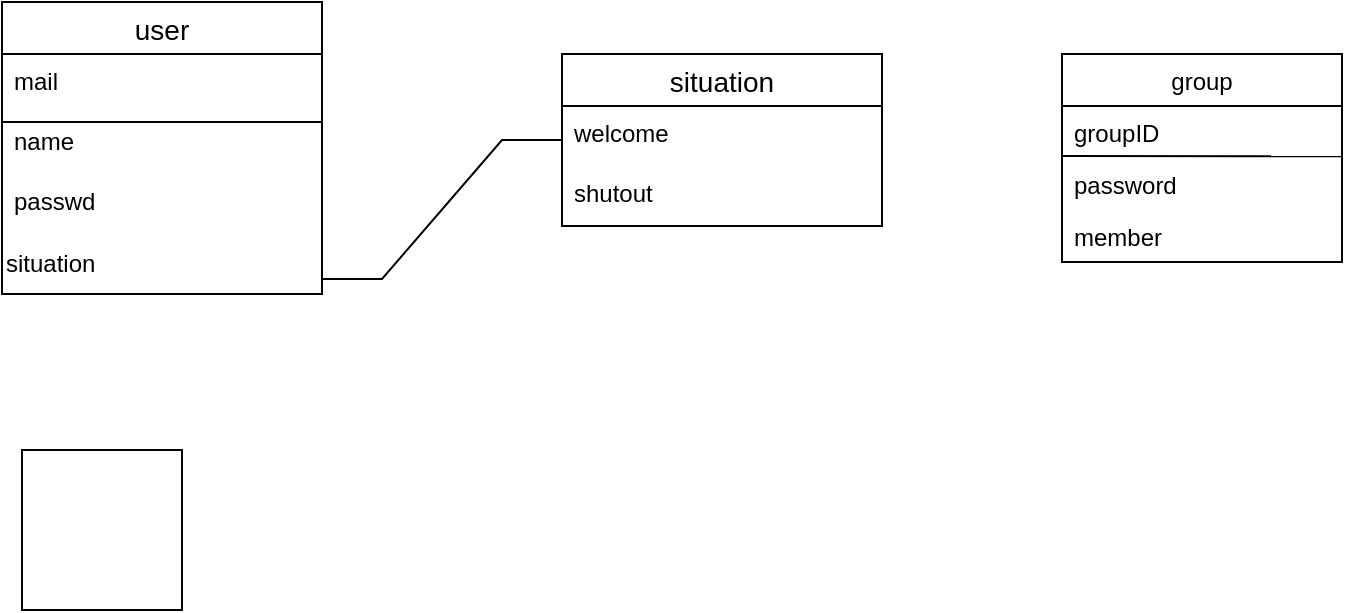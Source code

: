 <mxfile version="20.5.1" type="github" pages="2">
  <diagram id="R2lEEEUBdFMjLlhIrx00" name="データベース">
    <mxGraphModel dx="1346" dy="716" grid="1" gridSize="10" guides="1" tooltips="1" connect="1" arrows="1" fold="1" page="1" pageScale="1" pageWidth="850" pageHeight="1100" math="0" shadow="0" extFonts="Permanent Marker^https://fonts.googleapis.com/css?family=Permanent+Marker">
      <root>
        <mxCell id="0" />
        <mxCell id="1" parent="0" />
        <mxCell id="aj6Kg2OsS2jxbSp1Vwx0-1" value="user" style="swimlane;fontStyle=0;childLayout=stackLayout;horizontal=1;startSize=26;horizontalStack=0;resizeParent=1;resizeParentMax=0;resizeLast=0;collapsible=1;marginBottom=0;align=center;fontSize=14;" parent="1" vertex="1">
          <mxGeometry x="120" y="180" width="160" height="146" as="geometry" />
        </mxCell>
        <mxCell id="aj6Kg2OsS2jxbSp1Vwx0-2" value="mail" style="text;strokeColor=none;fillColor=none;spacingLeft=4;spacingRight=4;overflow=hidden;rotatable=0;points=[[0,0.5],[1,0.5]];portConstraint=eastwest;fontSize=12;" parent="aj6Kg2OsS2jxbSp1Vwx0-1" vertex="1">
          <mxGeometry y="26" width="160" height="30" as="geometry" />
        </mxCell>
        <mxCell id="VBLQJvZVRpHeq1K6qIMy-1" value="" style="endArrow=none;html=1;rounded=0;" parent="aj6Kg2OsS2jxbSp1Vwx0-1" edge="1">
          <mxGeometry relative="1" as="geometry">
            <mxPoint y="60" as="sourcePoint" />
            <mxPoint x="160" y="60" as="targetPoint" />
            <Array as="points">
              <mxPoint x="80" y="60" />
              <mxPoint x="90" y="60" />
            </Array>
          </mxGeometry>
        </mxCell>
        <mxCell id="aj6Kg2OsS2jxbSp1Vwx0-3" value="name" style="text;strokeColor=none;fillColor=none;spacingLeft=4;spacingRight=4;overflow=hidden;rotatable=0;points=[[0,0.5],[1,0.5]];portConstraint=eastwest;fontSize=12;" parent="aj6Kg2OsS2jxbSp1Vwx0-1" vertex="1">
          <mxGeometry y="56" width="160" height="30" as="geometry" />
        </mxCell>
        <mxCell id="aj6Kg2OsS2jxbSp1Vwx0-4" value="passwd" style="text;strokeColor=none;fillColor=none;spacingLeft=4;spacingRight=4;overflow=hidden;rotatable=0;points=[[0,0.5],[1,0.5]];portConstraint=eastwest;fontSize=12;" parent="aj6Kg2OsS2jxbSp1Vwx0-1" vertex="1">
          <mxGeometry y="86" width="160" height="30" as="geometry" />
        </mxCell>
        <mxCell id="aj6Kg2OsS2jxbSp1Vwx0-9" value="situation" style="text;html=1;strokeColor=none;fillColor=none;align=left;verticalAlign=middle;whiteSpace=wrap;rounded=0;" parent="aj6Kg2OsS2jxbSp1Vwx0-1" vertex="1">
          <mxGeometry y="116" width="160" height="30" as="geometry" />
        </mxCell>
        <mxCell id="aj6Kg2OsS2jxbSp1Vwx0-5" value="situation" style="swimlane;fontStyle=0;childLayout=stackLayout;horizontal=1;startSize=26;horizontalStack=0;resizeParent=1;resizeParentMax=0;resizeLast=0;collapsible=1;marginBottom=0;align=center;fontSize=14;" parent="1" vertex="1">
          <mxGeometry x="400" y="206" width="160" height="86" as="geometry" />
        </mxCell>
        <mxCell id="aj6Kg2OsS2jxbSp1Vwx0-6" value="welcome" style="text;strokeColor=none;fillColor=none;spacingLeft=4;spacingRight=4;overflow=hidden;rotatable=0;points=[[0,0.5],[1,0.5]];portConstraint=eastwest;fontSize=12;" parent="aj6Kg2OsS2jxbSp1Vwx0-5" vertex="1">
          <mxGeometry y="26" width="160" height="30" as="geometry" />
        </mxCell>
        <mxCell id="aj6Kg2OsS2jxbSp1Vwx0-7" value="shutout" style="text;strokeColor=none;fillColor=none;spacingLeft=4;spacingRight=4;overflow=hidden;rotatable=0;points=[[0,0.5],[1,0.5]];portConstraint=eastwest;fontSize=12;" parent="aj6Kg2OsS2jxbSp1Vwx0-5" vertex="1">
          <mxGeometry y="56" width="160" height="30" as="geometry" />
        </mxCell>
        <mxCell id="aj6Kg2OsS2jxbSp1Vwx0-11" value="" style="edgeStyle=entityRelationEdgeStyle;fontSize=12;html=1;endArrow=none;rounded=0;exitX=1;exitY=0.75;exitDx=0;exitDy=0;endFill=0;" parent="1" source="aj6Kg2OsS2jxbSp1Vwx0-9" target="aj6Kg2OsS2jxbSp1Vwx0-5" edge="1">
          <mxGeometry width="100" height="100" relative="1" as="geometry">
            <mxPoint x="490" y="340" as="sourcePoint" />
            <mxPoint x="590" y="240" as="targetPoint" />
          </mxGeometry>
        </mxCell>
        <mxCell id="aj6Kg2OsS2jxbSp1Vwx0-12" value="group" style="swimlane;fontStyle=0;childLayout=stackLayout;horizontal=1;startSize=26;fillColor=none;horizontalStack=0;resizeParent=1;resizeParentMax=0;resizeLast=0;collapsible=1;marginBottom=0;" parent="1" vertex="1">
          <mxGeometry x="650" y="206" width="140" height="104" as="geometry" />
        </mxCell>
        <mxCell id="aj6Kg2OsS2jxbSp1Vwx0-13" value="groupID" style="text;strokeColor=none;fillColor=none;align=left;verticalAlign=top;spacingLeft=4;spacingRight=4;overflow=hidden;rotatable=0;points=[[0,0.5],[1,0.5]];portConstraint=eastwest;" parent="aj6Kg2OsS2jxbSp1Vwx0-12" vertex="1">
          <mxGeometry y="26" width="140" height="26" as="geometry" />
        </mxCell>
        <mxCell id="VBLQJvZVRpHeq1K6qIMy-2" value="" style="endArrow=none;html=1;rounded=0;" parent="aj6Kg2OsS2jxbSp1Vwx0-12" edge="1">
          <mxGeometry relative="1" as="geometry">
            <mxPoint y="51" as="sourcePoint" />
            <mxPoint x="140" y="51.13" as="targetPoint" />
          </mxGeometry>
        </mxCell>
        <mxCell id="aj6Kg2OsS2jxbSp1Vwx0-14" value="password" style="text;strokeColor=none;fillColor=none;align=left;verticalAlign=top;spacingLeft=4;spacingRight=4;overflow=hidden;rotatable=0;points=[[0,0.5],[1,0.5]];portConstraint=eastwest;" parent="aj6Kg2OsS2jxbSp1Vwx0-12" vertex="1">
          <mxGeometry y="52" width="140" height="26" as="geometry" />
        </mxCell>
        <mxCell id="aj6Kg2OsS2jxbSp1Vwx0-15" value="member" style="text;strokeColor=none;fillColor=none;align=left;verticalAlign=top;spacingLeft=4;spacingRight=4;overflow=hidden;rotatable=0;points=[[0,0.5],[1,0.5]];portConstraint=eastwest;" parent="aj6Kg2OsS2jxbSp1Vwx0-12" vertex="1">
          <mxGeometry y="78" width="140" height="26" as="geometry" />
        </mxCell>
        <mxCell id="X3Y4MJ2XWcVDD7Vxmuw0-1" value="" style="whiteSpace=wrap;html=1;aspect=fixed;" parent="1" vertex="1">
          <mxGeometry x="130" y="404" width="80" height="80" as="geometry" />
        </mxCell>
      </root>
    </mxGraphModel>
  </diagram>
  <diagram id="dUZ0RsoAkltjo2ZorXvp" name="画面設計">
    <mxGraphModel dx="1346" dy="716" grid="1" gridSize="10" guides="1" tooltips="1" connect="1" arrows="1" fold="1" page="1" pageScale="1" pageWidth="827" pageHeight="1169" math="0" shadow="0">
      <root>
        <mxCell id="0" />
        <mxCell id="1" parent="0" />
        <mxCell id="daQx8nhkMeJHNlXXjuKO-1" value="" style="shape=datastore;whiteSpace=wrap;html=1;" parent="1" vertex="1">
          <mxGeometry x="115" y="410" width="60" height="60" as="geometry" />
        </mxCell>
        <mxCell id="daQx8nhkMeJHNlXXjuKO-2" value="" style="shape=actor;whiteSpace=wrap;html=1;" parent="1" vertex="1">
          <mxGeometry x="330" y="280" width="40" height="60" as="geometry" />
        </mxCell>
        <mxCell id="daQx8nhkMeJHNlXXjuKO-3" value="" style="html=1;whiteSpace=wrap;shape=isoCube2;backgroundOutline=1;isoAngle=15;" parent="1" vertex="1">
          <mxGeometry x="500" y="360" width="90" height="100" as="geometry" />
        </mxCell>
        <mxCell id="daQx8nhkMeJHNlXXjuKO-4" value="" style="shape=partialRectangle;whiteSpace=wrap;html=1;bottom=0;right=0;fillColor=none;direction=south;" parent="1" vertex="1">
          <mxGeometry x="55" y="35" width="180" height="130" as="geometry" />
        </mxCell>
        <mxCell id="daQx8nhkMeJHNlXXjuKO-6" value="" style="shape=partialRectangle;whiteSpace=wrap;html=1;bottom=0;right=0;fillColor=none;rotation=-180;direction=south;" parent="1" vertex="1">
          <mxGeometry x="55" y="35" width="180" height="130" as="geometry" />
        </mxCell>
        <mxCell id="vun40w7G6rUacULyIj6T-1" value="" style="shape=partialRectangle;whiteSpace=wrap;html=1;bottom=0;right=0;fillColor=none;rotation=-180;direction=south;" parent="1" vertex="1">
          <mxGeometry x="300" y="35" width="180" height="130" as="geometry" />
        </mxCell>
        <mxCell id="vun40w7G6rUacULyIj6T-2" value="" style="shape=partialRectangle;whiteSpace=wrap;html=1;bottom=0;right=0;fillColor=none;rotation=-180;direction=north;" parent="1" vertex="1">
          <mxGeometry x="300" y="35" width="180" height="130" as="geometry" />
        </mxCell>
      </root>
    </mxGraphModel>
  </diagram>
</mxfile>
